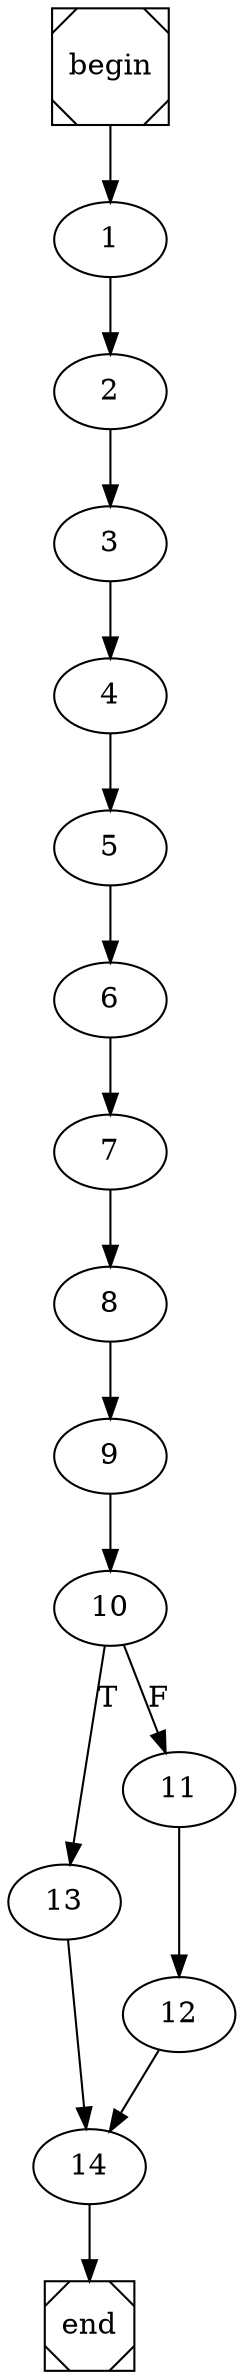digraph cfg {
	begin [shape=Msquare];
	end [shape=Msquare];
	begin -> 1;	1 -> 2;	2 -> 3;	3 -> 4;	4 -> 5;	5 -> 6;	6 -> 7;	7 -> 8;	8 -> 9;	9 -> 10;	10 -> 13[label=T];	10 -> 11[label=F];	11 -> 12;	12 -> 14;	13 -> 14;	14 -> end;}
